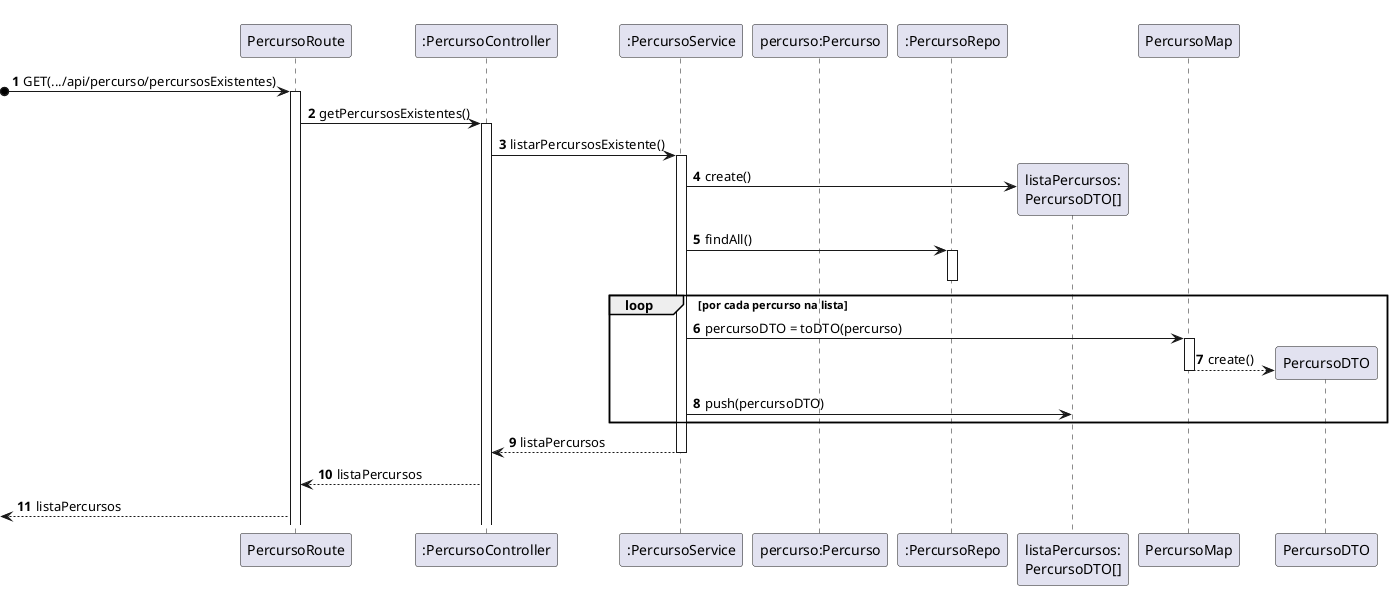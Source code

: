 @startuml SD US11 - Todos Os Percursos

autonumber

participant "PercursoRoute" as ROUTE
participant ":PercursoController" as CTRL
participant ":PercursoService" as SERVICE
participant "percurso:Percurso" as PERCURSO
participant ":PercursoRepo" as REPO
participant "listaPercursos:\nPercursoDTO[]" as LISTA_DTO
participant "PercursoMap" as MAP
participant "PercursoDTO" as DTO





?o->ROUTE : GET(.../api/percurso/percursosExistentes)
activate ROUTE
ROUTE -> CTRL : getPercursosExistentes()
activate CTRL
CTRL -> SERVICE : listarPercursosExistente()
activate SERVICE

SERVICE -> LISTA_DTO** : create()
SERVICE -> REPO : findAll()
activate REPO
deactivate REPO
loop por cada percurso na lista

SERVICE -> MAP : percursoDTO = toDTO(percurso)
activate MAP
MAP --> DTO** : create()
deactivate MAP
SERVICE -> LISTA_DTO : push(percursoDTO)

end
SERVICE --> CTRL : listaPercursos
deactivate SERVICE
CTRL --> ROUTE : listaPercursos
<-- ROUTE : listaPercursos





@enduml